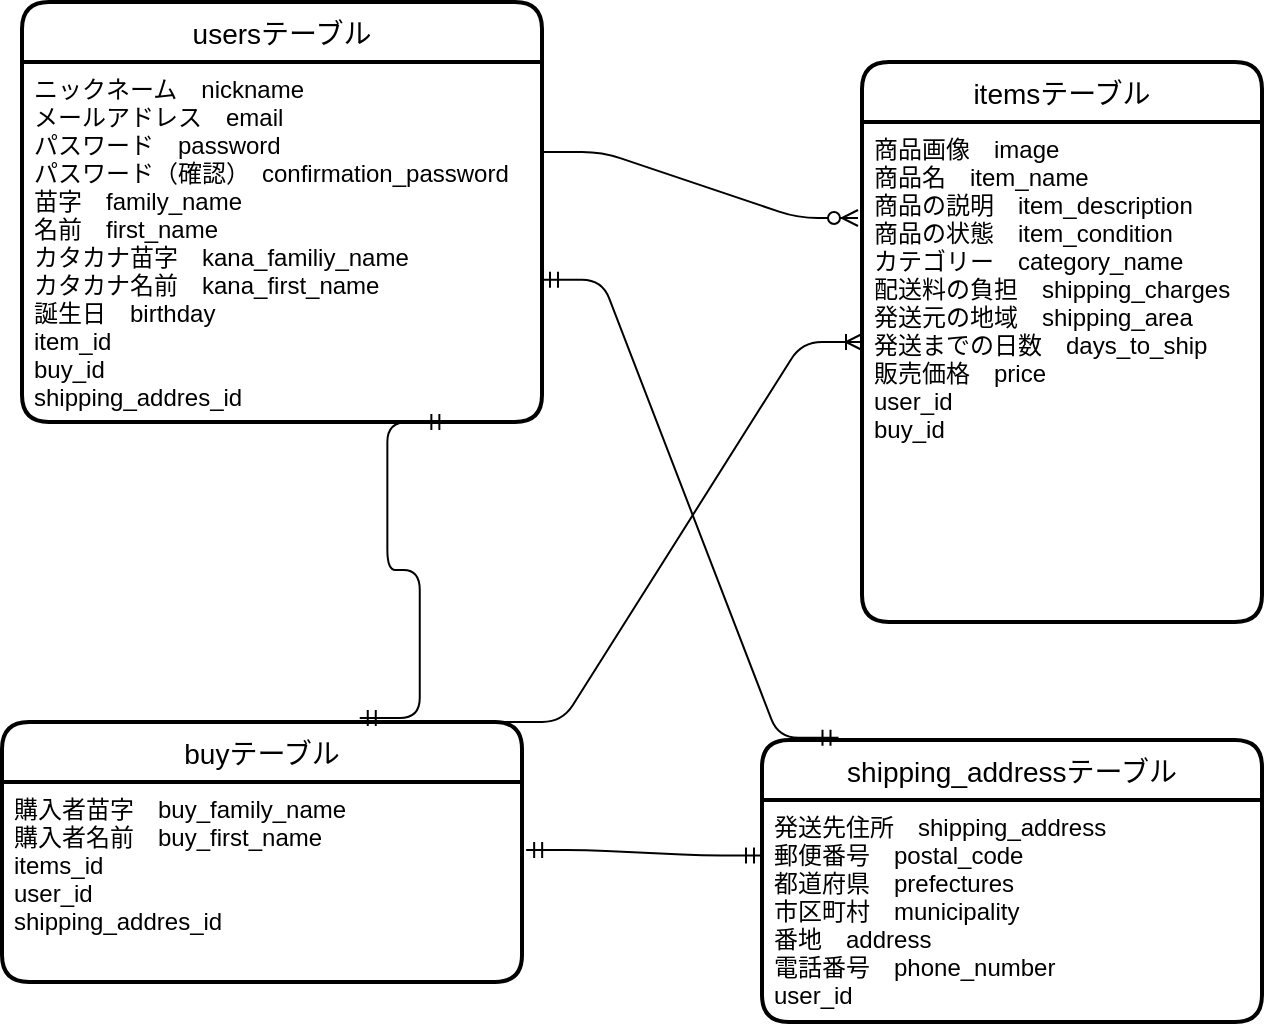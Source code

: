 <mxfile>
    <diagram id="7BaUA39szsErOHxCn9qo" name="ページ1">
        <mxGraphModel dx="713" dy="571" grid="1" gridSize="10" guides="1" tooltips="1" connect="1" arrows="1" fold="1" page="1" pageScale="1" pageWidth="827" pageHeight="1169" math="0" shadow="0">
            <root>
                <mxCell id="0"/>
                <mxCell id="1" parent="0"/>
                <mxCell id="2" value="usersテーブル" style="swimlane;childLayout=stackLayout;horizontal=1;startSize=30;horizontalStack=0;rounded=1;fontSize=14;fontStyle=0;strokeWidth=2;resizeParent=0;resizeLast=1;shadow=0;dashed=0;align=center;" parent="1" vertex="1">
                    <mxGeometry x="40" y="50" width="260" height="210" as="geometry"/>
                </mxCell>
                <mxCell id="3" value="ニックネーム　nickname&#10;メールアドレス　email&#10;パスワード　password&#10;パスワード（確認）　confirmation_password&#10;苗字　family_name&#10;名前　first_name&#10;カタカナ苗字　kana_familiy_name&#10;カタカナ名前　kana_first_name&#10;誕生日　birthday&#10;item_id&#10;buy_id&#10;shipping_addres_id" style="align=left;strokeColor=none;fillColor=none;spacingLeft=4;fontSize=12;verticalAlign=top;resizable=0;rotatable=0;part=1;" parent="2" vertex="1">
                    <mxGeometry y="30" width="260" height="180" as="geometry"/>
                </mxCell>
                <mxCell id="6" value="buyテーブル" style="swimlane;childLayout=stackLayout;horizontal=1;startSize=30;horizontalStack=0;rounded=1;fontSize=14;fontStyle=0;strokeWidth=2;resizeParent=0;resizeLast=1;shadow=0;dashed=0;align=center;" parent="1" vertex="1">
                    <mxGeometry x="30" y="410" width="260" height="130" as="geometry"/>
                </mxCell>
                <mxCell id="7" value="購入者苗字　buy_family_name&#10;購入者名前　buy_first_name&#10;items_id&#10;user_id&#10;shipping_addres_id" style="align=left;strokeColor=none;fillColor=none;spacingLeft=4;fontSize=12;verticalAlign=top;resizable=0;rotatable=0;part=1;" parent="6" vertex="1">
                    <mxGeometry y="30" width="260" height="100" as="geometry"/>
                </mxCell>
                <mxCell id="12" value="" style="edgeStyle=entityRelationEdgeStyle;fontSize=12;html=1;endArrow=ERzeroToMany;endFill=1;exitX=1;exitY=0.25;exitDx=0;exitDy=0;" parent="1" source="3" edge="1">
                    <mxGeometry width="100" height="100" relative="1" as="geometry">
                        <mxPoint x="220" y="139" as="sourcePoint"/>
                        <mxPoint x="458" y="158" as="targetPoint"/>
                    </mxGeometry>
                </mxCell>
                <mxCell id="19" value="itemsテーブル" style="swimlane;childLayout=stackLayout;horizontal=1;startSize=30;horizontalStack=0;rounded=1;fontSize=14;fontStyle=0;strokeWidth=2;resizeParent=0;resizeLast=1;shadow=0;dashed=0;align=center;" parent="1" vertex="1">
                    <mxGeometry x="460" y="80" width="200" height="280" as="geometry"/>
                </mxCell>
                <mxCell id="20" value="商品画像　image&#10;商品名　item_name&#10;商品の説明　item_description&#10;商品の状態　item_condition&#10;カテゴリー　category_name&#10;配送料の負担　shipping_charges&#10;発送元の地域　shipping_area&#10;発送までの日数　days_to_ship&#10;販売価格　price&#10;user_id&#10;buy_id" style="align=left;strokeColor=none;fillColor=none;spacingLeft=4;fontSize=12;verticalAlign=top;resizable=0;rotatable=0;part=1;" parent="19" vertex="1">
                    <mxGeometry y="30" width="200" height="250" as="geometry"/>
                </mxCell>
                <mxCell id="29" value="" style="edgeStyle=entityRelationEdgeStyle;fontSize=12;html=1;endArrow=ERmandOne;startArrow=ERmandOne;entryX=0.818;entryY=1;entryDx=0;entryDy=0;entryPerimeter=0;exitX=0.688;exitY=-0.015;exitDx=0;exitDy=0;exitPerimeter=0;" parent="1" source="6" target="3" edge="1">
                    <mxGeometry width="100" height="100" relative="1" as="geometry">
                        <mxPoint x="270" y="390" as="sourcePoint"/>
                        <mxPoint x="430" y="220" as="targetPoint"/>
                    </mxGeometry>
                </mxCell>
                <mxCell id="31" value="shipping_addressテーブル" style="swimlane;childLayout=stackLayout;horizontal=1;startSize=30;horizontalStack=0;rounded=1;fontSize=14;fontStyle=0;strokeWidth=2;resizeParent=0;resizeLast=1;shadow=0;dashed=0;align=center;" parent="1" vertex="1">
                    <mxGeometry x="410" y="419" width="250" height="141" as="geometry"/>
                </mxCell>
                <mxCell id="32" value="発送先住所　shipping_address&#10;郵便番号　postal_code&#10;都道府県　prefectures&#10;市区町村　municipality&#10;番地　address&#10;電話番号　phone_number&#10;user_id" style="align=left;strokeColor=none;fillColor=none;spacingLeft=4;fontSize=12;verticalAlign=top;resizable=0;rotatable=0;part=1;" parent="31" vertex="1">
                    <mxGeometry y="30" width="250" height="111" as="geometry"/>
                </mxCell>
                <mxCell id="33" value="" style="edgeStyle=entityRelationEdgeStyle;fontSize=12;html=1;endArrow=ERmandOne;startArrow=ERmandOne;entryX=1;entryY=0.605;entryDx=0;entryDy=0;entryPerimeter=0;exitX=0.153;exitY=-0.008;exitDx=0;exitDy=0;exitPerimeter=0;" parent="1" source="31" target="3" edge="1">
                    <mxGeometry width="100" height="100" relative="1" as="geometry">
                        <mxPoint x="330" y="320" as="sourcePoint"/>
                        <mxPoint x="430" y="220" as="targetPoint"/>
                    </mxGeometry>
                </mxCell>
                <mxCell id="35" value="" style="edgeStyle=entityRelationEdgeStyle;fontSize=12;html=1;endArrow=ERoneToMany;exitX=0.962;exitY=0;exitDx=0;exitDy=0;exitPerimeter=0;entryX=0;entryY=0.5;entryDx=0;entryDy=0;" parent="1" source="6" target="19" edge="1">
                    <mxGeometry width="100" height="100" relative="1" as="geometry">
                        <mxPoint x="330" y="320" as="sourcePoint"/>
                        <mxPoint x="430" y="220" as="targetPoint"/>
                    </mxGeometry>
                </mxCell>
                <mxCell id="36" value="" style="edgeStyle=entityRelationEdgeStyle;fontSize=12;html=1;endArrow=ERmandOne;startArrow=ERmandOne;exitX=1.008;exitY=0.34;exitDx=0;exitDy=0;exitPerimeter=0;entryX=0;entryY=0.25;entryDx=0;entryDy=0;" parent="1" source="7" target="32" edge="1">
                    <mxGeometry width="100" height="100" relative="1" as="geometry">
                        <mxPoint x="330" y="320" as="sourcePoint"/>
                        <mxPoint x="430" y="220" as="targetPoint"/>
                    </mxGeometry>
                </mxCell>
            </root>
        </mxGraphModel>
    </diagram>
</mxfile>